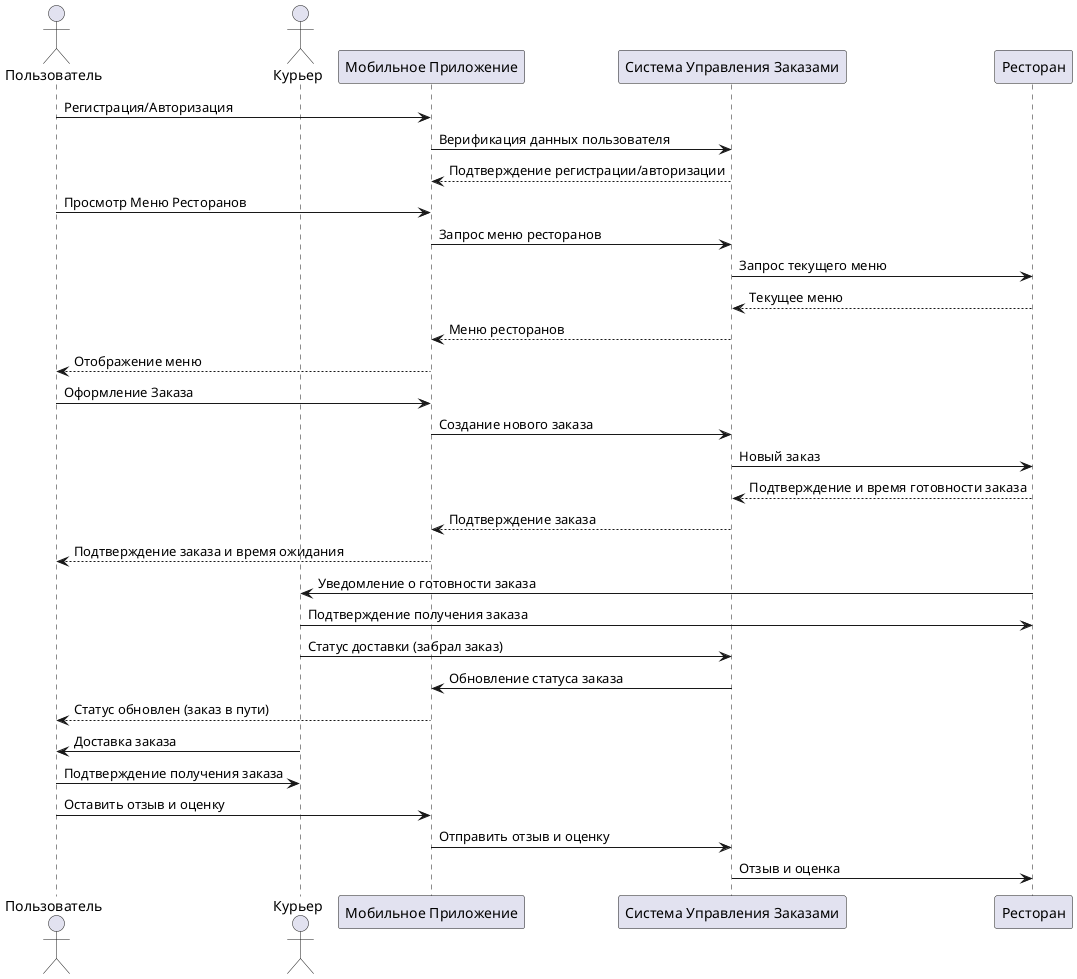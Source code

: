 @startuml "Диаграмма последовательности для процесса заказа еды через приложение"
actor Пользователь
actor Курьер
participant "Мобильное Приложение" as App
participant "Система Управления Заказами" as OrderSystem
participant "Ресторан" as Restaurant

Пользователь -> App: Регистрация/Авторизация
App -> OrderSystem: Верификация данных пользователя
OrderSystem --> App: Подтверждение регистрации/авторизации

Пользователь -> App: Просмотр Меню Ресторанов
App -> OrderSystem: Запрос меню ресторанов
OrderSystem -> Restaurant: Запрос текущего меню
Restaurant --> OrderSystem: Текущее меню
OrderSystem --> App: Меню ресторанов
App --> Пользователь: Отображение меню

Пользователь -> App: Оформление Заказа
App -> OrderSystem: Создание нового заказа
OrderSystem -> Restaurant: Новый заказ
Restaurant --> OrderSystem: Подтверждение и время готовности заказа
OrderSystem --> App: Подтверждение заказа
App --> Пользователь: Подтверждение заказа и время ожидания

Restaurant -> Курьер: Уведомление о готовности заказа
Курьер -> Restaurant: Подтверждение получения заказа

Курьер -> OrderSystem: Статус доставки (забрал заказ)
OrderSystem -> App: Обновление статуса заказа
App --> Пользователь: Статус обновлен (заказ в пути)

Курьер -> Пользователь: Доставка заказа
Пользователь -> Курьер: Подтверждение получения заказа

Пользователь -> App: Оставить отзыв и оценку
App -> OrderSystem: Отправить отзыв и оценку
OrderSystem -> Restaurant: Отзыв и оценка
@enduml
